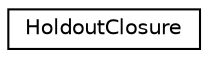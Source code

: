 digraph G
{
  edge [fontname="Helvetica",fontsize="10",labelfontname="Helvetica",labelfontsize="10"];
  node [fontname="Helvetica",fontsize="10",shape=record];
  rankdir=LR;
  Node1 [label="HoldoutClosure",height=0.2,width=0.4,color="black", fillcolor="white", style="filled",URL="$db/dde/classHoldoutClosure.html"];
}
